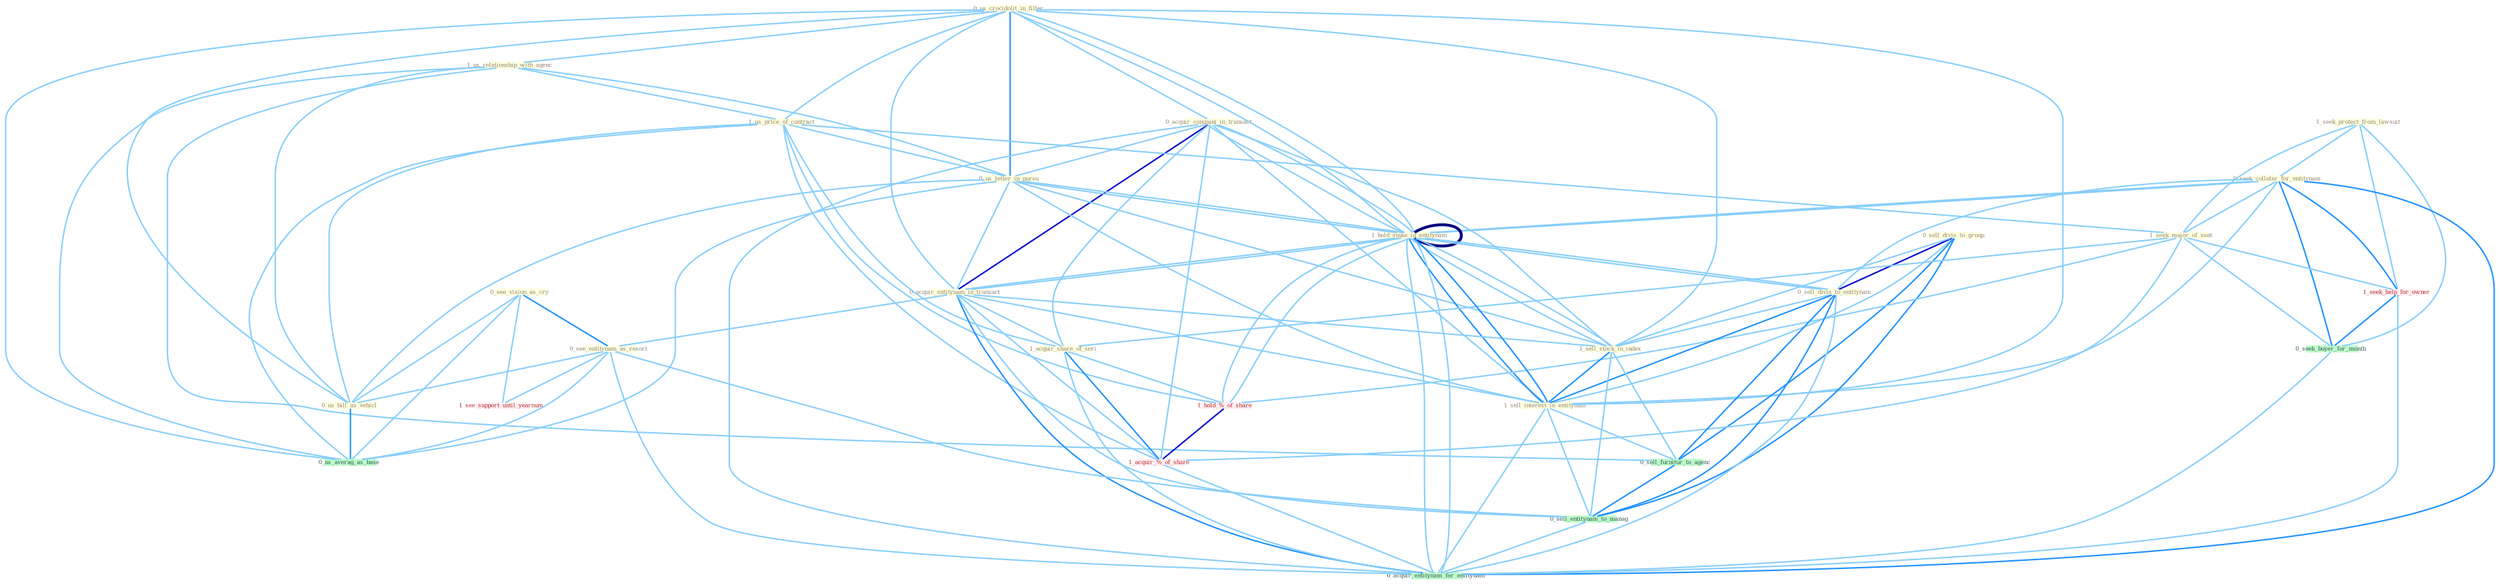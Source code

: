 Graph G{ 
    node
    [shape=polygon,style=filled,width=.5,height=.06,color="#BDFCC9",fixedsize=true,fontsize=4,
    fontcolor="#2f4f4f"];
    {node
    [color="#ffffe0", fontcolor="#8b7d6b"] "0_us_crocidolit_in_filter " "1_seek_protect_from_lawsuit " "1_us_relationship_with_agenc " "0_acquir_compani_in_transact " "1_us_price_of_contract " "0_seek_collater_for_entitynam " "0_sell_divis_to_group " "0_us_letter_in_pursu " "1_hold_stake_in_entitynam " "0_acquir_entitynam_in_transact " "1_seek_major_of_seat " "1_acquir_share_of_seri " "0_see_vision_as_cry " "0_see_entitynam_as_resort " "0_sell_divis_to_entitynam " "0_us_bill_as_vehicl " "1_sell_stock_in_index " "1_sell_interest_in_entitynam "}
{node [color="#fff0f5", fontcolor="#b22222"] "1_hold_%_of_share " "1_hold_stake_in_entitynam " "1_seek_help_for_owner " "1_acquir_%_of_share " "1_see_support_until_yearnum "}
edge [color="#B0E2FF"];

	"0_us_crocidolit_in_filter " -- "1_us_relationship_with_agenc " [w="1", color="#87cefa" ];
	"0_us_crocidolit_in_filter " -- "0_acquir_compani_in_transact " [w="1", color="#87cefa" ];
	"0_us_crocidolit_in_filter " -- "1_us_price_of_contract " [w="1", color="#87cefa" ];
	"0_us_crocidolit_in_filter " -- "0_us_letter_in_pursu " [w="2", color="#1e90ff" , len=0.8];
	"0_us_crocidolit_in_filter " -- "1_hold_stake_in_entitynam " [w="1", color="#87cefa" ];
	"0_us_crocidolit_in_filter " -- "0_acquir_entitynam_in_transact " [w="1", color="#87cefa" ];
	"0_us_crocidolit_in_filter " -- "0_us_bill_as_vehicl " [w="1", color="#87cefa" ];
	"0_us_crocidolit_in_filter " -- "1_sell_stock_in_index " [w="1", color="#87cefa" ];
	"0_us_crocidolit_in_filter " -- "1_sell_interest_in_entitynam " [w="1", color="#87cefa" ];
	"0_us_crocidolit_in_filter " -- "1_hold_stake_in_entitynam " [w="1", color="#87cefa" ];
	"0_us_crocidolit_in_filter " -- "0_us_averag_as_base " [w="1", color="#87cefa" ];
	"1_seek_protect_from_lawsuit " -- "0_seek_collater_for_entitynam " [w="1", color="#87cefa" ];
	"1_seek_protect_from_lawsuit " -- "1_seek_major_of_seat " [w="1", color="#87cefa" ];
	"1_seek_protect_from_lawsuit " -- "1_seek_help_for_owner " [w="1", color="#87cefa" ];
	"1_seek_protect_from_lawsuit " -- "0_seek_buyer_for_month " [w="1", color="#87cefa" ];
	"1_us_relationship_with_agenc " -- "1_us_price_of_contract " [w="1", color="#87cefa" ];
	"1_us_relationship_with_agenc " -- "0_us_letter_in_pursu " [w="1", color="#87cefa" ];
	"1_us_relationship_with_agenc " -- "0_us_bill_as_vehicl " [w="1", color="#87cefa" ];
	"1_us_relationship_with_agenc " -- "0_sell_furnitur_to_agenc " [w="1", color="#87cefa" ];
	"1_us_relationship_with_agenc " -- "0_us_averag_as_base " [w="1", color="#87cefa" ];
	"0_acquir_compani_in_transact " -- "0_us_letter_in_pursu " [w="1", color="#87cefa" ];
	"0_acquir_compani_in_transact " -- "1_hold_stake_in_entitynam " [w="1", color="#87cefa" ];
	"0_acquir_compani_in_transact " -- "0_acquir_entitynam_in_transact " [w="3", color="#0000cd" , len=0.6];
	"0_acquir_compani_in_transact " -- "1_acquir_share_of_seri " [w="1", color="#87cefa" ];
	"0_acquir_compani_in_transact " -- "1_sell_stock_in_index " [w="1", color="#87cefa" ];
	"0_acquir_compani_in_transact " -- "1_sell_interest_in_entitynam " [w="1", color="#87cefa" ];
	"0_acquir_compani_in_transact " -- "1_hold_stake_in_entitynam " [w="1", color="#87cefa" ];
	"0_acquir_compani_in_transact " -- "1_acquir_%_of_share " [w="1", color="#87cefa" ];
	"0_acquir_compani_in_transact " -- "0_acquir_entitynam_for_entitynam " [w="1", color="#87cefa" ];
	"1_us_price_of_contract " -- "0_us_letter_in_pursu " [w="1", color="#87cefa" ];
	"1_us_price_of_contract " -- "1_seek_major_of_seat " [w="1", color="#87cefa" ];
	"1_us_price_of_contract " -- "1_acquir_share_of_seri " [w="1", color="#87cefa" ];
	"1_us_price_of_contract " -- "0_us_bill_as_vehicl " [w="1", color="#87cefa" ];
	"1_us_price_of_contract " -- "1_hold_%_of_share " [w="1", color="#87cefa" ];
	"1_us_price_of_contract " -- "1_acquir_%_of_share " [w="1", color="#87cefa" ];
	"1_us_price_of_contract " -- "0_us_averag_as_base " [w="1", color="#87cefa" ];
	"0_seek_collater_for_entitynam " -- "1_hold_stake_in_entitynam " [w="1", color="#87cefa" ];
	"0_seek_collater_for_entitynam " -- "1_seek_major_of_seat " [w="1", color="#87cefa" ];
	"0_seek_collater_for_entitynam " -- "0_sell_divis_to_entitynam " [w="1", color="#87cefa" ];
	"0_seek_collater_for_entitynam " -- "1_sell_interest_in_entitynam " [w="1", color="#87cefa" ];
	"0_seek_collater_for_entitynam " -- "1_hold_stake_in_entitynam " [w="1", color="#87cefa" ];
	"0_seek_collater_for_entitynam " -- "1_seek_help_for_owner " [w="2", color="#1e90ff" , len=0.8];
	"0_seek_collater_for_entitynam " -- "0_seek_buyer_for_month " [w="2", color="#1e90ff" , len=0.8];
	"0_seek_collater_for_entitynam " -- "0_acquir_entitynam_for_entitynam " [w="2", color="#1e90ff" , len=0.8];
	"0_sell_divis_to_group " -- "0_sell_divis_to_entitynam " [w="3", color="#0000cd" , len=0.6];
	"0_sell_divis_to_group " -- "1_sell_stock_in_index " [w="1", color="#87cefa" ];
	"0_sell_divis_to_group " -- "1_sell_interest_in_entitynam " [w="1", color="#87cefa" ];
	"0_sell_divis_to_group " -- "0_sell_furnitur_to_agenc " [w="2", color="#1e90ff" , len=0.8];
	"0_sell_divis_to_group " -- "0_sell_entitynam_to_manag " [w="2", color="#1e90ff" , len=0.8];
	"0_us_letter_in_pursu " -- "1_hold_stake_in_entitynam " [w="1", color="#87cefa" ];
	"0_us_letter_in_pursu " -- "0_acquir_entitynam_in_transact " [w="1", color="#87cefa" ];
	"0_us_letter_in_pursu " -- "0_us_bill_as_vehicl " [w="1", color="#87cefa" ];
	"0_us_letter_in_pursu " -- "1_sell_stock_in_index " [w="1", color="#87cefa" ];
	"0_us_letter_in_pursu " -- "1_sell_interest_in_entitynam " [w="1", color="#87cefa" ];
	"0_us_letter_in_pursu " -- "1_hold_stake_in_entitynam " [w="1", color="#87cefa" ];
	"0_us_letter_in_pursu " -- "0_us_averag_as_base " [w="1", color="#87cefa" ];
	"1_hold_stake_in_entitynam " -- "0_acquir_entitynam_in_transact " [w="1", color="#87cefa" ];
	"1_hold_stake_in_entitynam " -- "0_sell_divis_to_entitynam " [w="1", color="#87cefa" ];
	"1_hold_stake_in_entitynam " -- "1_sell_stock_in_index " [w="1", color="#87cefa" ];
	"1_hold_stake_in_entitynam " -- "1_sell_interest_in_entitynam " [w="2", color="#1e90ff" , len=0.8];
	"1_hold_stake_in_entitynam " -- "1_hold_%_of_share " [w="1", color="#87cefa" ];
	"1_hold_stake_in_entitynam " -- "1_hold_stake_in_entitynam " [w="4", style=bold, color="#000080", len=0.4];
	"1_hold_stake_in_entitynam " -- "0_acquir_entitynam_for_entitynam " [w="1", color="#87cefa" ];
	"0_acquir_entitynam_in_transact " -- "1_acquir_share_of_seri " [w="1", color="#87cefa" ];
	"0_acquir_entitynam_in_transact " -- "0_see_entitynam_as_resort " [w="1", color="#87cefa" ];
	"0_acquir_entitynam_in_transact " -- "1_sell_stock_in_index " [w="1", color="#87cefa" ];
	"0_acquir_entitynam_in_transact " -- "1_sell_interest_in_entitynam " [w="1", color="#87cefa" ];
	"0_acquir_entitynam_in_transact " -- "1_hold_stake_in_entitynam " [w="1", color="#87cefa" ];
	"0_acquir_entitynam_in_transact " -- "1_acquir_%_of_share " [w="1", color="#87cefa" ];
	"0_acquir_entitynam_in_transact " -- "0_sell_entitynam_to_manag " [w="1", color="#87cefa" ];
	"0_acquir_entitynam_in_transact " -- "0_acquir_entitynam_for_entitynam " [w="2", color="#1e90ff" , len=0.8];
	"1_seek_major_of_seat " -- "1_acquir_share_of_seri " [w="1", color="#87cefa" ];
	"1_seek_major_of_seat " -- "1_hold_%_of_share " [w="1", color="#87cefa" ];
	"1_seek_major_of_seat " -- "1_seek_help_for_owner " [w="1", color="#87cefa" ];
	"1_seek_major_of_seat " -- "0_seek_buyer_for_month " [w="1", color="#87cefa" ];
	"1_seek_major_of_seat " -- "1_acquir_%_of_share " [w="1", color="#87cefa" ];
	"1_acquir_share_of_seri " -- "1_hold_%_of_share " [w="1", color="#87cefa" ];
	"1_acquir_share_of_seri " -- "1_acquir_%_of_share " [w="2", color="#1e90ff" , len=0.8];
	"1_acquir_share_of_seri " -- "0_acquir_entitynam_for_entitynam " [w="1", color="#87cefa" ];
	"0_see_vision_as_cry " -- "0_see_entitynam_as_resort " [w="2", color="#1e90ff" , len=0.8];
	"0_see_vision_as_cry " -- "0_us_bill_as_vehicl " [w="1", color="#87cefa" ];
	"0_see_vision_as_cry " -- "1_see_support_until_yearnum " [w="1", color="#87cefa" ];
	"0_see_vision_as_cry " -- "0_us_averag_as_base " [w="1", color="#87cefa" ];
	"0_see_entitynam_as_resort " -- "0_us_bill_as_vehicl " [w="1", color="#87cefa" ];
	"0_see_entitynam_as_resort " -- "1_see_support_until_yearnum " [w="1", color="#87cefa" ];
	"0_see_entitynam_as_resort " -- "0_us_averag_as_base " [w="1", color="#87cefa" ];
	"0_see_entitynam_as_resort " -- "0_sell_entitynam_to_manag " [w="1", color="#87cefa" ];
	"0_see_entitynam_as_resort " -- "0_acquir_entitynam_for_entitynam " [w="1", color="#87cefa" ];
	"0_sell_divis_to_entitynam " -- "1_sell_stock_in_index " [w="1", color="#87cefa" ];
	"0_sell_divis_to_entitynam " -- "1_sell_interest_in_entitynam " [w="2", color="#1e90ff" , len=0.8];
	"0_sell_divis_to_entitynam " -- "1_hold_stake_in_entitynam " [w="1", color="#87cefa" ];
	"0_sell_divis_to_entitynam " -- "0_sell_furnitur_to_agenc " [w="2", color="#1e90ff" , len=0.8];
	"0_sell_divis_to_entitynam " -- "0_sell_entitynam_to_manag " [w="2", color="#1e90ff" , len=0.8];
	"0_sell_divis_to_entitynam " -- "0_acquir_entitynam_for_entitynam " [w="1", color="#87cefa" ];
	"0_us_bill_as_vehicl " -- "0_us_averag_as_base " [w="2", color="#1e90ff" , len=0.8];
	"1_sell_stock_in_index " -- "1_sell_interest_in_entitynam " [w="2", color="#1e90ff" , len=0.8];
	"1_sell_stock_in_index " -- "1_hold_stake_in_entitynam " [w="1", color="#87cefa" ];
	"1_sell_stock_in_index " -- "0_sell_furnitur_to_agenc " [w="1", color="#87cefa" ];
	"1_sell_stock_in_index " -- "0_sell_entitynam_to_manag " [w="1", color="#87cefa" ];
	"1_sell_interest_in_entitynam " -- "1_hold_stake_in_entitynam " [w="2", color="#1e90ff" , len=0.8];
	"1_sell_interest_in_entitynam " -- "0_sell_furnitur_to_agenc " [w="1", color="#87cefa" ];
	"1_sell_interest_in_entitynam " -- "0_sell_entitynam_to_manag " [w="1", color="#87cefa" ];
	"1_sell_interest_in_entitynam " -- "0_acquir_entitynam_for_entitynam " [w="1", color="#87cefa" ];
	"1_hold_%_of_share " -- "1_hold_stake_in_entitynam " [w="1", color="#87cefa" ];
	"1_hold_%_of_share " -- "1_acquir_%_of_share " [w="3", color="#0000cd" , len=0.6];
	"1_hold_stake_in_entitynam " -- "0_acquir_entitynam_for_entitynam " [w="1", color="#87cefa" ];
	"1_seek_help_for_owner " -- "0_seek_buyer_for_month " [w="2", color="#1e90ff" , len=0.8];
	"1_seek_help_for_owner " -- "0_acquir_entitynam_for_entitynam " [w="1", color="#87cefa" ];
	"0_seek_buyer_for_month " -- "0_acquir_entitynam_for_entitynam " [w="1", color="#87cefa" ];
	"1_acquir_%_of_share " -- "0_acquir_entitynam_for_entitynam " [w="1", color="#87cefa" ];
	"0_sell_furnitur_to_agenc " -- "0_sell_entitynam_to_manag " [w="2", color="#1e90ff" , len=0.8];
	"0_sell_entitynam_to_manag " -- "0_acquir_entitynam_for_entitynam " [w="1", color="#87cefa" ];
}